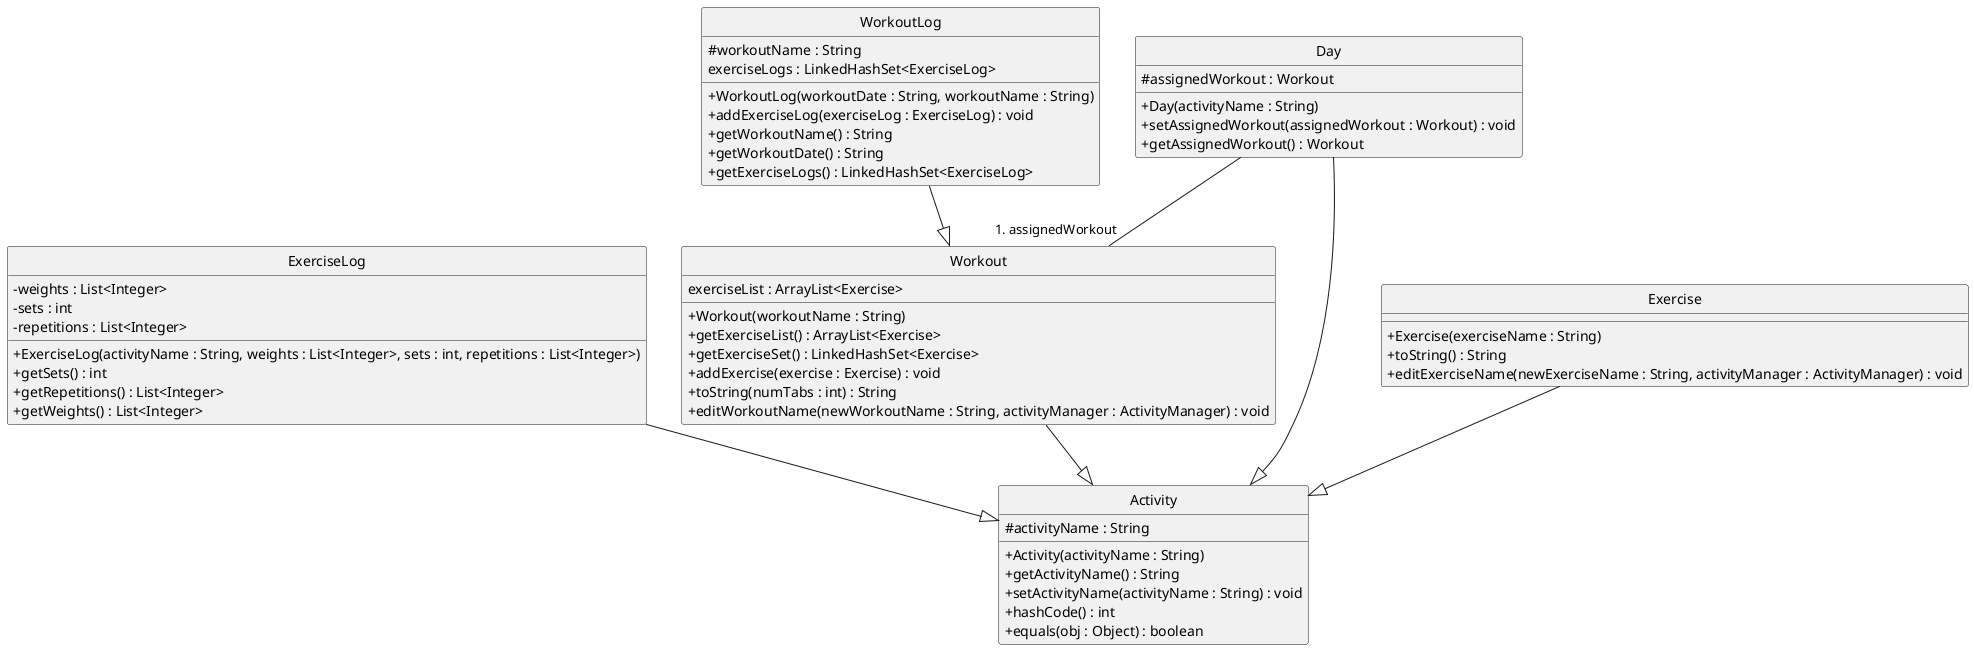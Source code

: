 @startuml
skinparam classAttributeIconSize 0
skinparam style strictuml
hide circle
class Activity{
# activityName : String
+ Activity(activityName : String)
+ getActivityName() : String
+ setActivityName(activityName : String) : void
+ hashCode() : int
+ equals(obj : Object) : boolean
}
class ExerciseLog{
- weights : List<Integer>
- sets : int
- repetitions : List<Integer>
+ ExerciseLog(activityName : String, weights : List<Integer>, sets : int, repetitions : List<Integer>)
+ getSets() : int
+ getRepetitions() : List<Integer>
+ getWeights() : List<Integer>
}
ExerciseLog --|> Activity
class WorkoutLog{
# workoutName : String
exerciseLogs : LinkedHashSet<ExerciseLog>
+ WorkoutLog(workoutDate : String, workoutName : String)
+ addExerciseLog(exerciseLog : ExerciseLog) : void
+ getWorkoutName() : String
+ getWorkoutDate() : String
+ getExerciseLogs() : LinkedHashSet<ExerciseLog>
}
WorkoutLog --|> Workout
class Day{
# assignedWorkout : Workout
+ Day(activityName : String)
+ setAssignedWorkout(assignedWorkout : Workout) : void
+ getAssignedWorkout() : Workout
}
Day --|> Activity
class Exercise{
+ Exercise(exerciseName : String)
+ toString() : String
+ editExerciseName(newExerciseName : String, activityManager : ActivityManager) : void
}
Exercise --|> Activity
class Workout{
exerciseList : ArrayList<Exercise>
+ Workout(workoutName : String)
+ getExerciseList() : ArrayList<Exercise>
+ getExerciseSet() : LinkedHashSet<Exercise>
+ addExercise(exercise : Exercise) : void
+ toString(numTabs : int) : String
+ editWorkoutName(newWorkoutName : String, activityManager : ActivityManager) : void
}
Workout --|> Activity
Day--"# assignedWorkout" Workout
@enduml